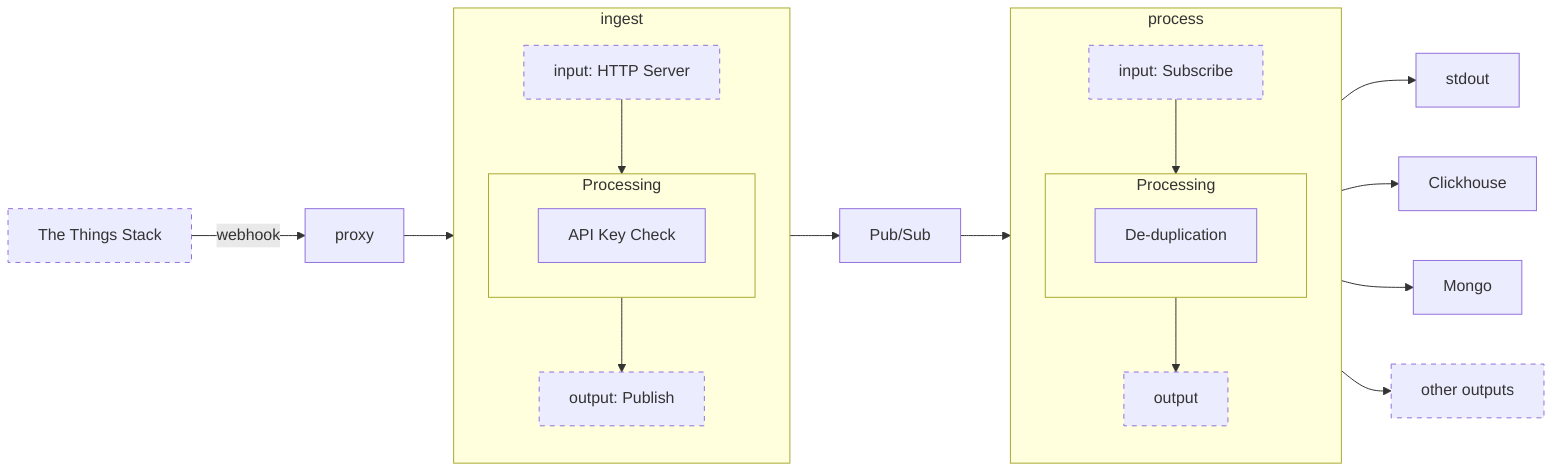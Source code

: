 flowchart LR
  tts[The Things Stack]
  tts -- webhook --> proxy
  style tts stroke-dasharray: 5 5

  proxy --> ingest

  subgraph ingest
    direction TB

    ingest_inputs[input: HTTP Server]
    style ingest_inputs stroke-dasharray: 5 5

    ingest_outputs[output: Publish]
    style ingest_outputs stroke-dasharray: 5 5

    subgraph ingest_processing[Processing]
      check[API Key Check]
    end

    ingest_inputs --> ingest_processing
    ingest_processing --> ingest_outputs
  end

  pubsub[Pub/Sub]

  ingest --> pubsub

  pubsub --> process

  subgraph process
    direction TB

    process_inputs[input: Subscribe]
    style process_inputs stroke-dasharray: 5 5

    process_inputs --> process_processing

    subgraph process_processing[Processing]
      dedupe[De-duplication]
    end

    process_processing --> process_outputs

    process_outputs[output]
    style process_outputs stroke-dasharray: 5 5
  end

  process --> stdout
  process --> Clickhouse
  process --> Mongo

  other["other outputs"]
  style other stroke-dasharray: 5 5

  process --> other
